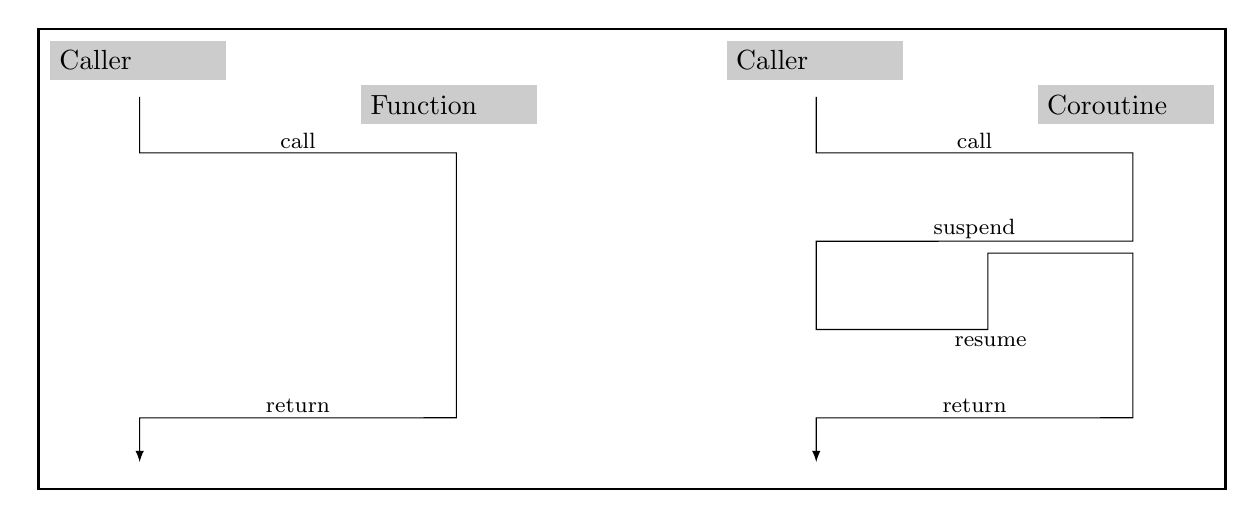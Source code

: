 \usetikzlibrary{decorations.pathmorphing}

%\resizebox {\columnwidth} {!} {    % (2) scale to exact column width
\begin{tikzpicture}[
      background rectangle/.style={fill=white,draw=black,line width=1pt}, show background rectangle,
%      every node/.append style={transform shape},   % (1) scale here first approx. lines stay.
%      scale=0.95,
    ]

\tikzstyle{inst}= [rectangle split, rectangle split horizontal=false,
                              rectangle split parts=4,
                              rectangle split part fill={black!20,white,white,white},
                              text width=2cm, anchor=north west,
]
\tikzstyle{prog}= [rectangle split, rectangle split horizontal=false,
                              rectangle split parts=8,
							  rectangle split part fill={black!20,white,white,white},
                              text width=2cm, anchor=north west,
]

\node[inst,rectangle split parts=10] (anna)   {
	\nodepart{one} Caller
	\nodepart{two} \phantom{ly}
	\nodepart{three}\phantom{ly}
	\nodepart{four} \phantom{ly}
	\nodepart{five} \phantom{ly}
	\nodepart{six} \phantom{yl}
	\nodepart{seven} \phantom{ly}
	\nodepart{eight} \phantom{ly}
	\nodepart{nine} \phantom{ly}
	\nodepart{ten} \phantom{yl}
} ;

\node[prog,right=of anna.north east,anchor=north west,xshift=2em,yshift=-3.73ex] (prog) {
  \nodepart{one}Coroutine
  \nodepart{two}\phantom{yl}
  \nodepart{three}\phantom{ly}
  \nodepart{four}\phantom{yl}
  \nodepart{five}\phantom{yl}
  \nodepart{six}\phantom{yl}
  \nodepart{seven}\phantom{ly}
  \nodepart{eight}\phantom{ly}
};

\draw[->,>=latex] ([xshift=2.9em,yshift=1ex]anna.two) -- ([xshift=2.9em]anna.three)
     -- ([xshift=3.1em]prog.two)          node[midway,yshift=1ex]{\footnotesize call}
     -- ([xshift=3.1em]prog.four)
 -- ([xshift=2.9em]anna.five)         node[midway,yshift=1ex]{\footnotesize suspend}
 -- ([xshift=2.9em]anna.seven)
 -- ++(6.2em,0)   node[xshift=0.1em,yshift=-1ex]{\footnotesize resume}
 |-     ([xshift=3.1em,yshift=-1ex]prog.four)
 --    ([xshift=3.1em]prog.eight)
 -- ([xshift=2.9em]anna.nine)       node[midway,yshift=1ex]{\footnotesize return}
 -- ([xshift=2.9em]anna.ten)
;

% ==================================

\node[inst,rectangle split parts=10,left=of anna.north east,anchor=north west,xshift=-28em] (main)   {
	\nodepart{one} Caller
	\nodepart{two} \phantom{ly}
	\nodepart{three}\phantom{ly}
	\nodepart{four} \phantom{ly}
	\nodepart{five} \phantom{ly}
	\nodepart{six} \phantom{yl}
	\nodepart{seven} \phantom{ly}
	\nodepart{eight} \phantom{ly}
	\nodepart{nine} \phantom{ly}
	\nodepart{ten} \phantom{yl}
} ;

\node[prog,right=of main.north east,anchor=north west,xshift=2em,yshift=-3.73ex] (func) {
  \nodepart{one}Function
  \nodepart{two}\phantom{yl}
  \nodepart{three}\phantom{ly}
  \nodepart{four}\phantom{yl}
  \nodepart{five}\phantom{yl}
  \nodepart{six}\phantom{yl}
  \nodepart{seven}\phantom{ly}
  \nodepart{eight}\phantom{ly}
};

\draw[->,>=latex] ([xshift=2.9em,yshift=1ex]main.two) -- ([xshift=2.9em]main.three)
     -- ([xshift=3.1em]func.two)          node[midway,yshift=1ex]{\footnotesize call}
 --    ([xshift=3.1em]func.eight)
 -- ([xshift=2.9em]main.nine)       node[midway,yshift=1ex]{\footnotesize return}
 -- ([xshift=2.9em]main.ten)
;



\end{tikzpicture}
%}%resizebox

